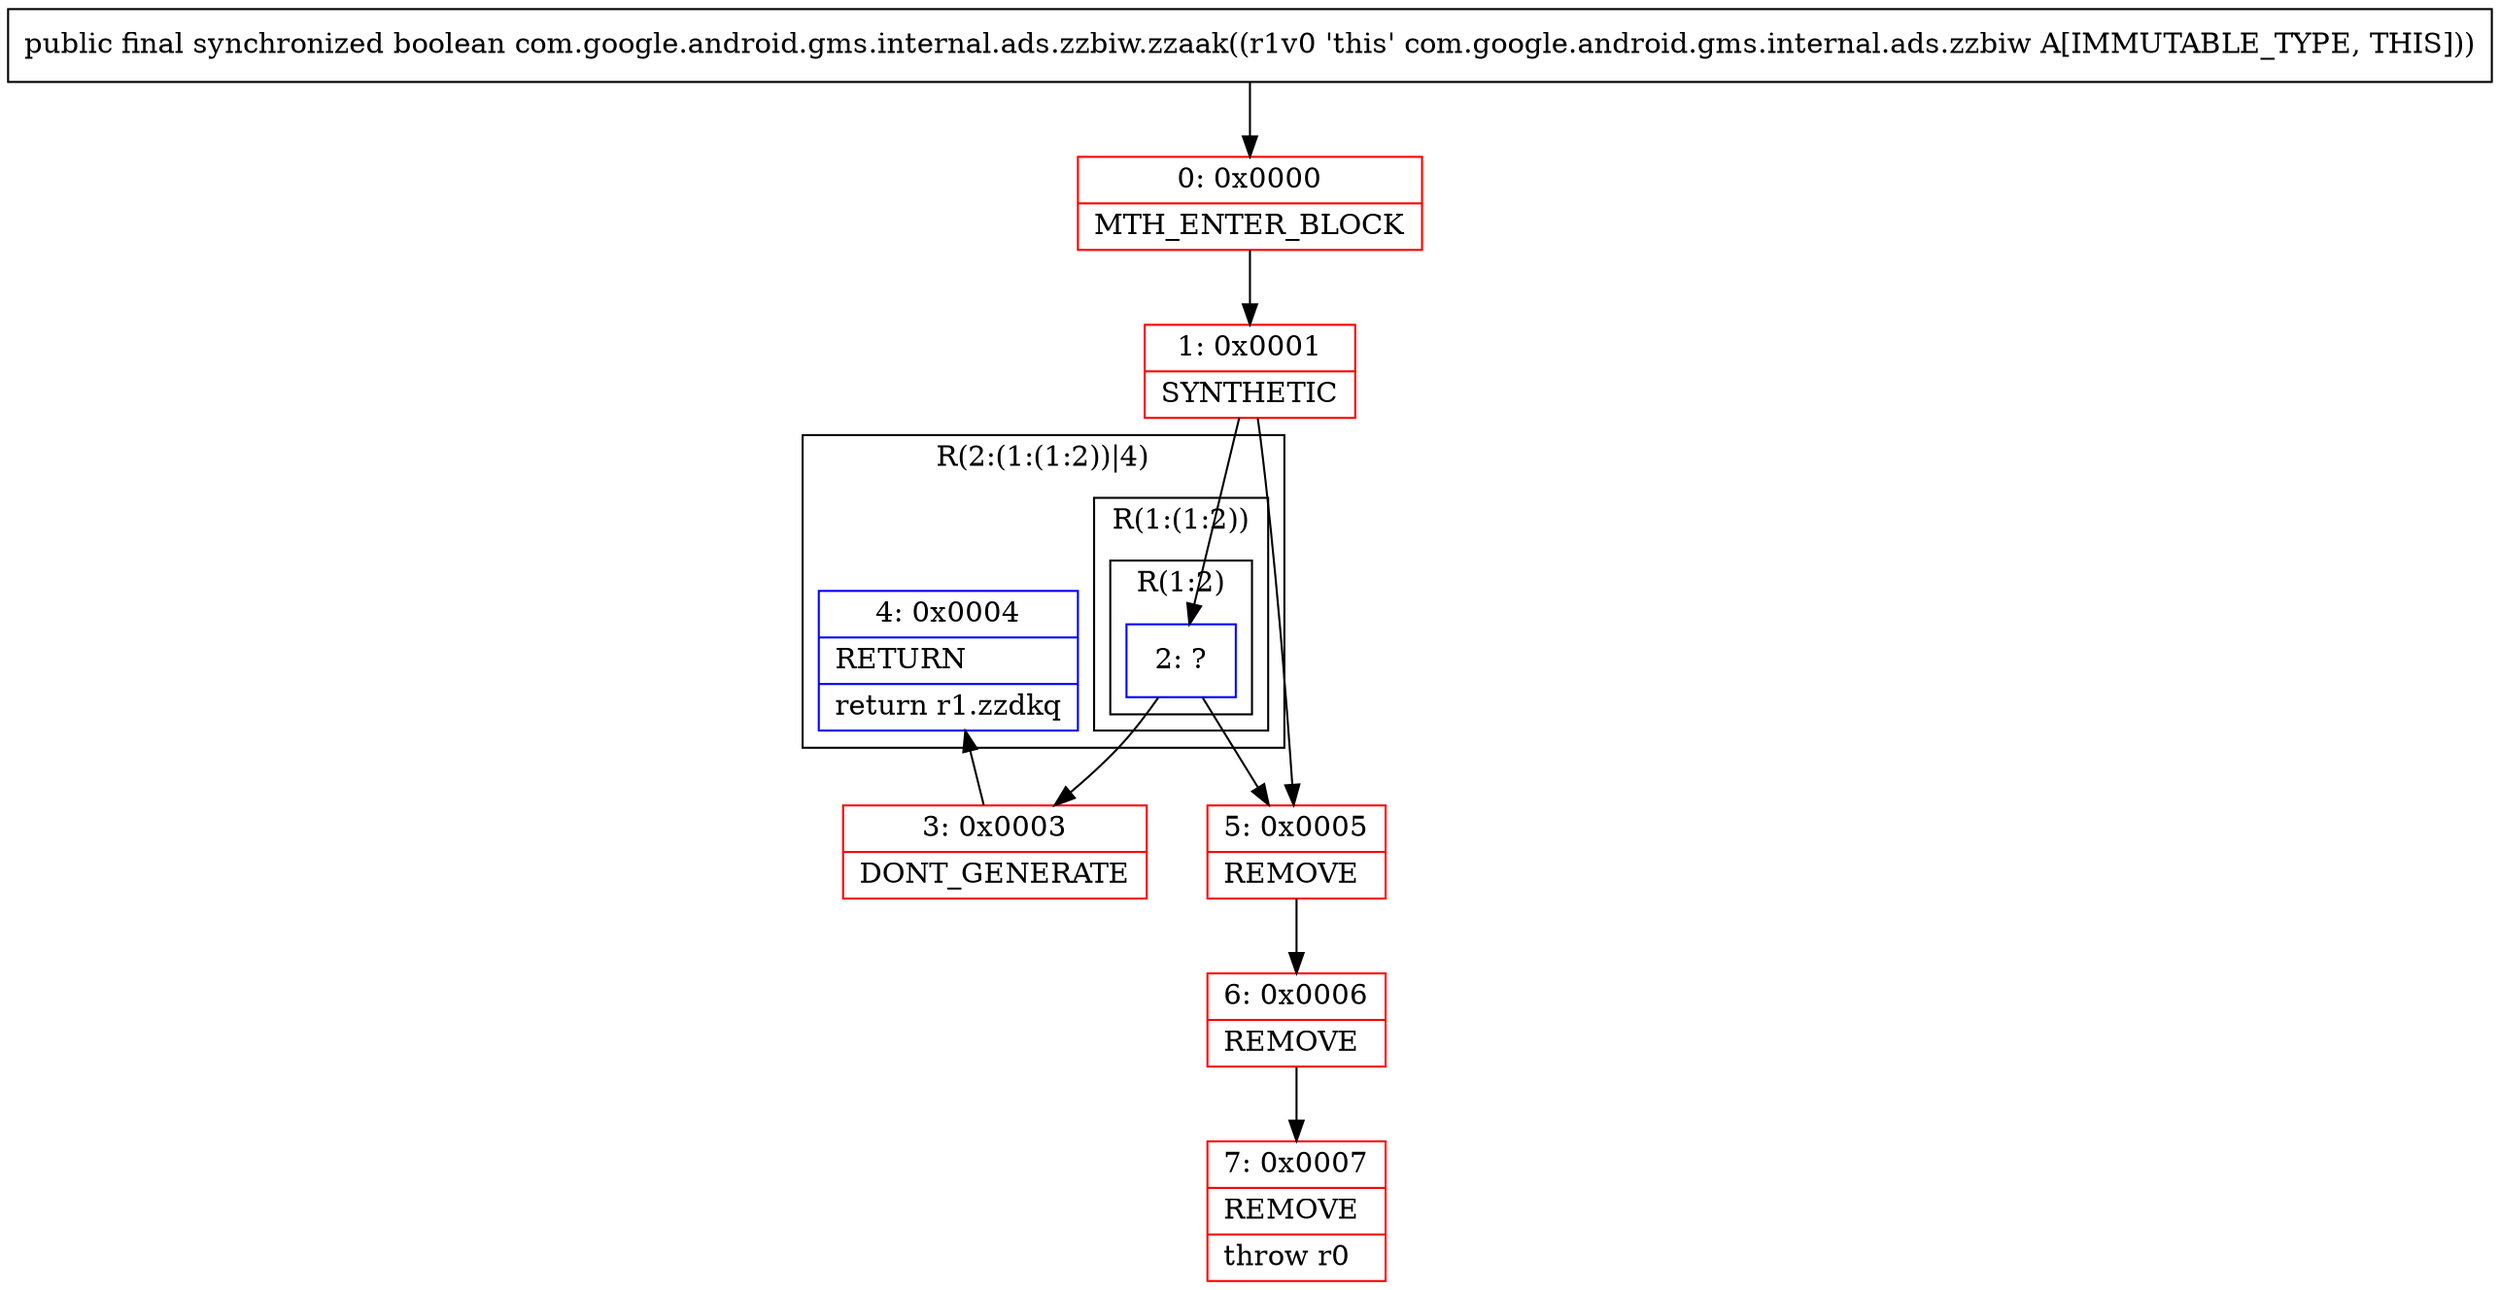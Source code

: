 digraph "CFG forcom.google.android.gms.internal.ads.zzbiw.zzaak()Z" {
subgraph cluster_Region_1476435322 {
label = "R(2:(1:(1:2))|4)";
node [shape=record,color=blue];
subgraph cluster_Region_1433641075 {
label = "R(1:(1:2))";
node [shape=record,color=blue];
subgraph cluster_Region_1515077186 {
label = "R(1:2)";
node [shape=record,color=blue];
Node_2 [shape=record,label="{2\:\ ?}"];
}
}
Node_4 [shape=record,label="{4\:\ 0x0004|RETURN\l|return r1.zzdkq\l}"];
}
Node_0 [shape=record,color=red,label="{0\:\ 0x0000|MTH_ENTER_BLOCK\l}"];
Node_1 [shape=record,color=red,label="{1\:\ 0x0001|SYNTHETIC\l}"];
Node_3 [shape=record,color=red,label="{3\:\ 0x0003|DONT_GENERATE\l}"];
Node_5 [shape=record,color=red,label="{5\:\ 0x0005|REMOVE\l}"];
Node_6 [shape=record,color=red,label="{6\:\ 0x0006|REMOVE\l}"];
Node_7 [shape=record,color=red,label="{7\:\ 0x0007|REMOVE\l|throw r0\l}"];
MethodNode[shape=record,label="{public final synchronized boolean com.google.android.gms.internal.ads.zzbiw.zzaak((r1v0 'this' com.google.android.gms.internal.ads.zzbiw A[IMMUTABLE_TYPE, THIS])) }"];
MethodNode -> Node_0;
Node_2 -> Node_3;
Node_2 -> Node_5;
Node_0 -> Node_1;
Node_1 -> Node_2;
Node_1 -> Node_5;
Node_3 -> Node_4;
Node_5 -> Node_6;
Node_6 -> Node_7;
}

